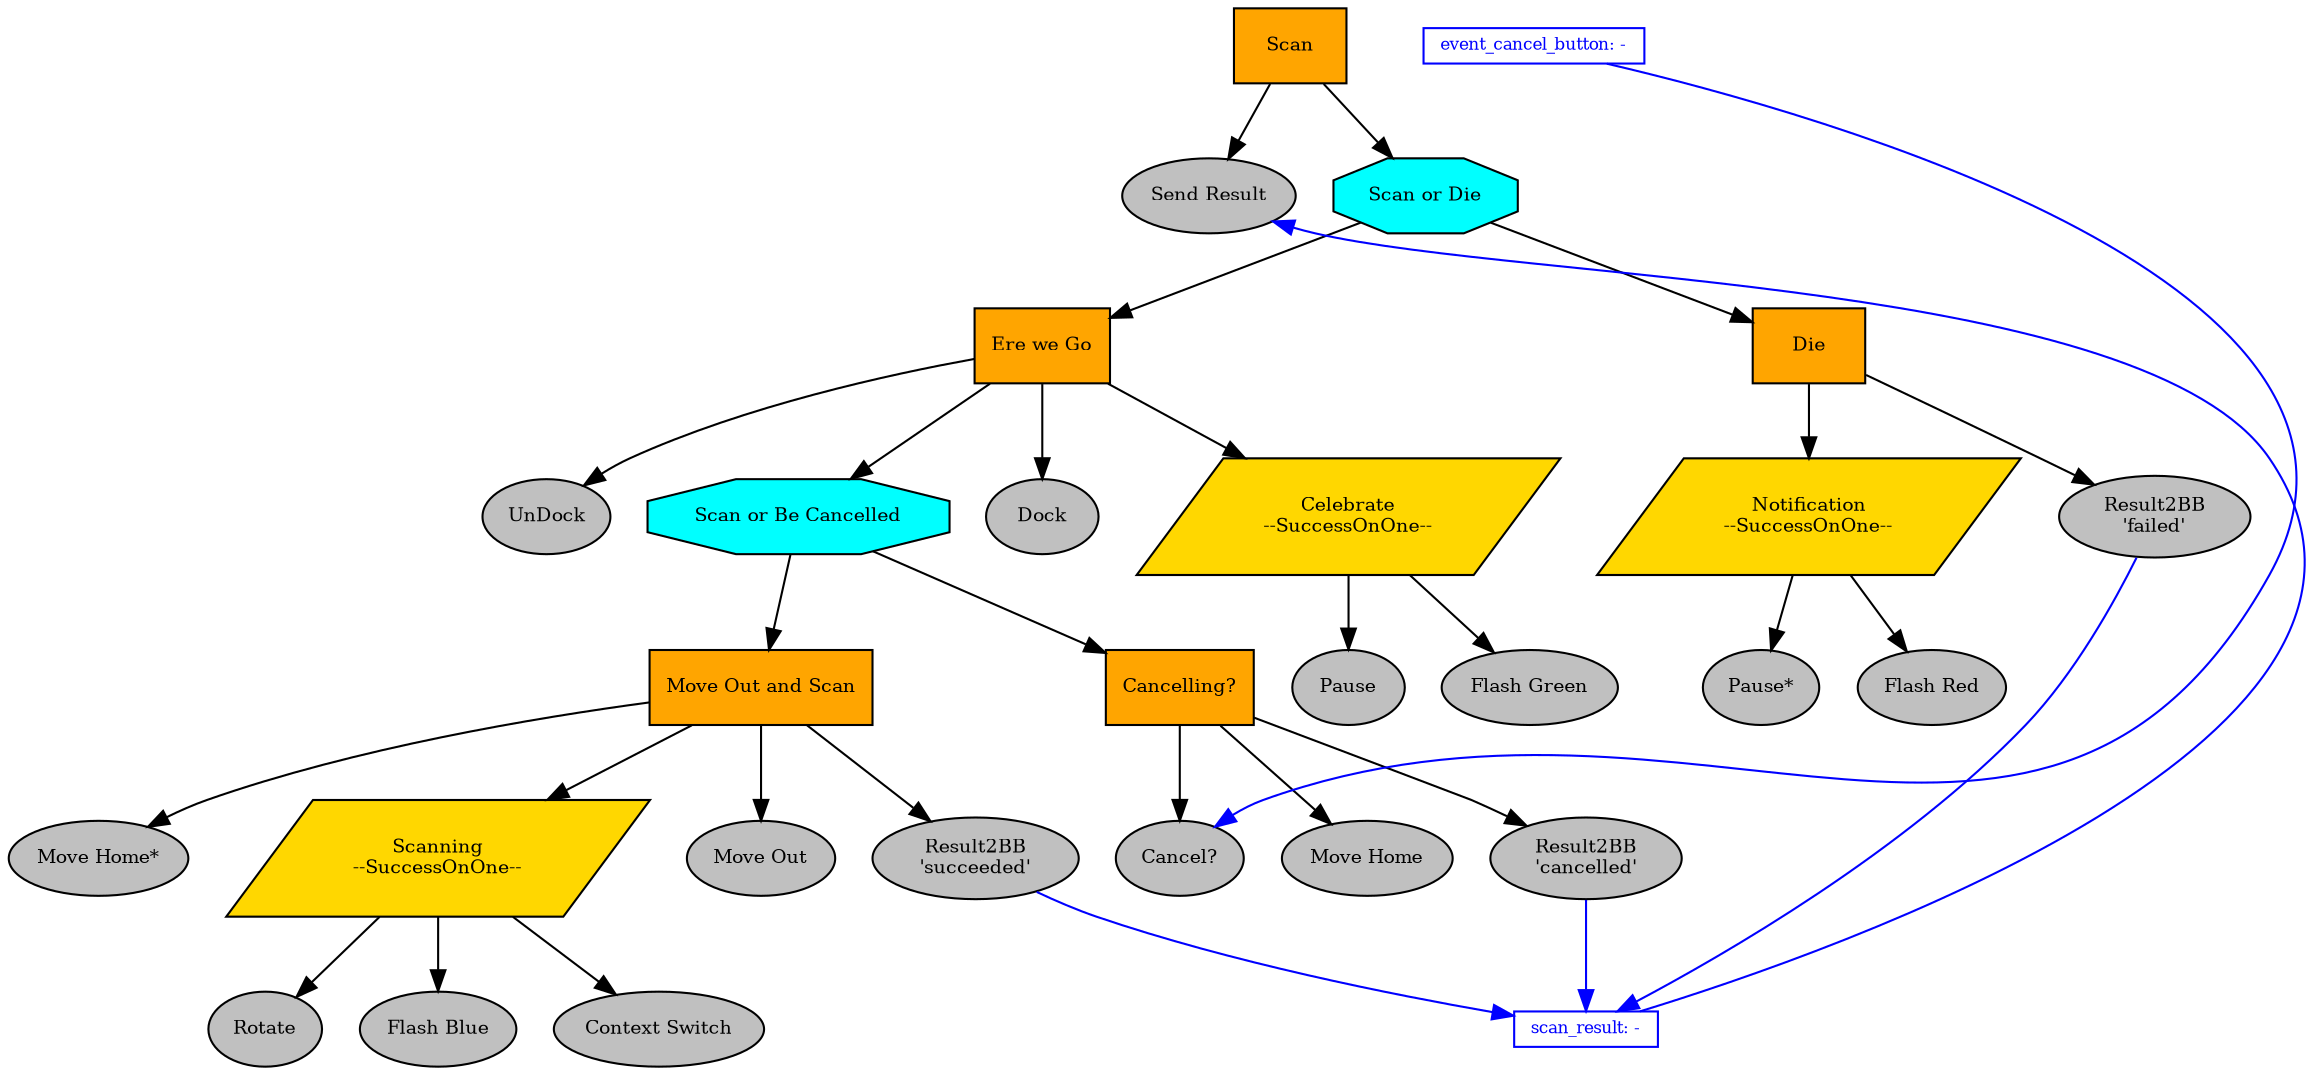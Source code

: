 digraph pastafarianism {
graph [fontname="times-roman"];
node [fontname="times-roman"];
edge [fontname="times-roman"];
Scan [label=Scan, shape=box, style=filled, fillcolor=orange, fontsize=9, fontcolor=black];
"Scan or Die" [label="Scan or Die", shape=octagon, style=filled, fillcolor=cyan, fontsize=9, fontcolor=black];
Scan -> "Scan or Die";
"Ere we Go" [label="Ere we Go", shape=box, style=filled, fillcolor=orange, fontsize=9, fontcolor=black];
"Scan or Die" -> "Ere we Go";
UnDock [label=UnDock, shape=ellipse, style=filled, fillcolor=gray, fontsize=9, fontcolor=black];
"Ere we Go" -> UnDock;
"Scan or Be Cancelled" [label="Scan or Be Cancelled", shape=octagon, style=filled, fillcolor=cyan, fontsize=9, fontcolor=black];
"Ere we Go" -> "Scan or Be Cancelled";
"Cancelling?" [label="Cancelling?", shape=box, style=filled, fillcolor=orange, fontsize=9, fontcolor=black];
"Scan or Be Cancelled" -> "Cancelling?";
"Cancel?" [label="Cancel?", shape=ellipse, style=filled, fillcolor=gray, fontsize=9, fontcolor=black];
"Cancelling?" -> "Cancel?";
"Move Home" [label="Move Home", shape=ellipse, style=filled, fillcolor=gray, fontsize=9, fontcolor=black];
"Cancelling?" -> "Move Home";
"Result2BB\n'cancelled'" [label="Result2BB\n'cancelled'", shape=ellipse, style=filled, fillcolor=gray, fontsize=9, fontcolor=black];
"Cancelling?" -> "Result2BB\n'cancelled'";
subgraph  {
label="children_of_Cancelling?";
rank=same;
"Cancel?" [label="Cancel?", shape=ellipse, style=filled, fillcolor=gray, fontsize=9, fontcolor=black];
"Move Home" [label="Move Home", shape=ellipse, style=filled, fillcolor=gray, fontsize=9, fontcolor=black];
"Result2BB\n'cancelled'" [label="Result2BB\n'cancelled'", shape=ellipse, style=filled, fillcolor=gray, fontsize=9, fontcolor=black];
}

"Move Out and Scan" [label="Move Out and Scan", shape=box, style=filled, fillcolor=orange, fontsize=9, fontcolor=black];
"Scan or Be Cancelled" -> "Move Out and Scan";
"Move Out" [label="Move Out", shape=ellipse, style=filled, fillcolor=gray, fontsize=9, fontcolor=black];
"Move Out and Scan" -> "Move Out";
Scanning [label="Scanning\n--SuccessOnOne--", shape=parallelogram, style=filled, fillcolor=gold, fontsize=9, fontcolor=black];
"Move Out and Scan" -> Scanning;
"Context Switch" [label="Context Switch", shape=ellipse, style=filled, fillcolor=gray, fontsize=9, fontcolor=black];
Scanning -> "Context Switch";
Rotate [label=Rotate, shape=ellipse, style=filled, fillcolor=gray, fontsize=9, fontcolor=black];
Scanning -> Rotate;
"Flash Blue" [label="Flash Blue", shape=ellipse, style=filled, fillcolor=gray, fontsize=9, fontcolor=black];
Scanning -> "Flash Blue";
subgraph  {
label=children_of_Scanning;
rank=same;
"Context Switch" [label="Context Switch", shape=ellipse, style=filled, fillcolor=gray, fontsize=9, fontcolor=black];
Rotate [label=Rotate, shape=ellipse, style=filled, fillcolor=gray, fontsize=9, fontcolor=black];
"Flash Blue" [label="Flash Blue", shape=ellipse, style=filled, fillcolor=gray, fontsize=9, fontcolor=black];
}

"Move Home*" [label="Move Home*", shape=ellipse, style=filled, fillcolor=gray, fontsize=9, fontcolor=black];
"Move Out and Scan" -> "Move Home*";
"Result2BB\n'succeeded'" [label="Result2BB\n'succeeded'", shape=ellipse, style=filled, fillcolor=gray, fontsize=9, fontcolor=black];
"Move Out and Scan" -> "Result2BB\n'succeeded'";
subgraph  {
label="children_of_Move Out and Scan";
rank=same;
"Move Out" [label="Move Out", shape=ellipse, style=filled, fillcolor=gray, fontsize=9, fontcolor=black];
Scanning [label="Scanning\n--SuccessOnOne--", shape=parallelogram, style=filled, fillcolor=gold, fontsize=9, fontcolor=black];
"Move Home*" [label="Move Home*", shape=ellipse, style=filled, fillcolor=gray, fontsize=9, fontcolor=black];
"Result2BB\n'succeeded'" [label="Result2BB\n'succeeded'", shape=ellipse, style=filled, fillcolor=gray, fontsize=9, fontcolor=black];
}

subgraph  {
label="children_of_Scan or Be Cancelled";
rank=same;
"Cancelling?" [label="Cancelling?", shape=box, style=filled, fillcolor=orange, fontsize=9, fontcolor=black];
"Move Out and Scan" [label="Move Out and Scan", shape=box, style=filled, fillcolor=orange, fontsize=9, fontcolor=black];
}

Dock [label=Dock, shape=ellipse, style=filled, fillcolor=gray, fontsize=9, fontcolor=black];
"Ere we Go" -> Dock;
Celebrate [label="Celebrate\n--SuccessOnOne--", shape=parallelogram, style=filled, fillcolor=gold, fontsize=9, fontcolor=black];
"Ere we Go" -> Celebrate;
"Flash Green" [label="Flash Green", shape=ellipse, style=filled, fillcolor=gray, fontsize=9, fontcolor=black];
Celebrate -> "Flash Green";
Pause [label=Pause, shape=ellipse, style=filled, fillcolor=gray, fontsize=9, fontcolor=black];
Celebrate -> Pause;
subgraph  {
label=children_of_Celebrate;
rank=same;
"Flash Green" [label="Flash Green", shape=ellipse, style=filled, fillcolor=gray, fontsize=9, fontcolor=black];
Pause [label=Pause, shape=ellipse, style=filled, fillcolor=gray, fontsize=9, fontcolor=black];
}

subgraph  {
label="children_of_Ere we Go";
rank=same;
UnDock [label=UnDock, shape=ellipse, style=filled, fillcolor=gray, fontsize=9, fontcolor=black];
"Scan or Be Cancelled" [label="Scan or Be Cancelled", shape=octagon, style=filled, fillcolor=cyan, fontsize=9, fontcolor=black];
Dock [label=Dock, shape=ellipse, style=filled, fillcolor=gray, fontsize=9, fontcolor=black];
Celebrate [label="Celebrate\n--SuccessOnOne--", shape=parallelogram, style=filled, fillcolor=gold, fontsize=9, fontcolor=black];
}

Die [label=Die, shape=box, style=filled, fillcolor=orange, fontsize=9, fontcolor=black];
"Scan or Die" -> Die;
Notification [label="Notification\n--SuccessOnOne--", shape=parallelogram, style=filled, fillcolor=gold, fontsize=9, fontcolor=black];
Die -> Notification;
"Flash Red" [label="Flash Red", shape=ellipse, style=filled, fillcolor=gray, fontsize=9, fontcolor=black];
Notification -> "Flash Red";
"Pause*" [label="Pause*", shape=ellipse, style=filled, fillcolor=gray, fontsize=9, fontcolor=black];
Notification -> "Pause*";
subgraph  {
label=children_of_Notification;
rank=same;
"Flash Red" [label="Flash Red", shape=ellipse, style=filled, fillcolor=gray, fontsize=9, fontcolor=black];
"Pause*" [label="Pause*", shape=ellipse, style=filled, fillcolor=gray, fontsize=9, fontcolor=black];
}

"Result2BB\n'failed'" [label="Result2BB\n'failed'", shape=ellipse, style=filled, fillcolor=gray, fontsize=9, fontcolor=black];
Die -> "Result2BB\n'failed'";
subgraph  {
label=children_of_Die;
rank=same;
Notification [label="Notification\n--SuccessOnOne--", shape=parallelogram, style=filled, fillcolor=gold, fontsize=9, fontcolor=black];
"Result2BB\n'failed'" [label="Result2BB\n'failed'", shape=ellipse, style=filled, fillcolor=gray, fontsize=9, fontcolor=black];
}

subgraph  {
label="children_of_Scan or Die";
rank=same;
"Ere we Go" [label="Ere we Go", shape=box, style=filled, fillcolor=orange, fontsize=9, fontcolor=black];
Die [label=Die, shape=box, style=filled, fillcolor=orange, fontsize=9, fontcolor=black];
}

"Send Result" [label="Send Result", shape=ellipse, style=filled, fillcolor=gray, fontsize=9, fontcolor=black];
Scan -> "Send Result";
subgraph  {
label=children_of_Scan;
rank=same;
"Scan or Die" [label="Scan or Die", shape=octagon, style=filled, fillcolor=cyan, fontsize=9, fontcolor=black];
"Send Result" [label="Send Result", shape=ellipse, style=filled, fillcolor=gray, fontsize=9, fontcolor=black];
}

scan_result [label="scan_result: -", shape=box, style=filled, color=blue, fillcolor=white, fontsize=8, fontcolor=blue, width=0, height=0, fixedsize=False];
scan_result -> "Send Result"  [color=blue, constraint=False];
"Result2BB\n'failed'" -> scan_result  [color=blue, constraint=True];
"Result2BB\n'succeeded'" -> scan_result  [color=blue, constraint=True];
"Result2BB\n'cancelled'" -> scan_result  [color=blue, constraint=True];
event_cancel_button [label="event_cancel_button: -", shape=box, style=filled, color=blue, fillcolor=white, fontsize=8, fontcolor=blue, width=0, height=0, fixedsize=False];
event_cancel_button -> "Cancel?"  [color=blue, constraint=False];
}

